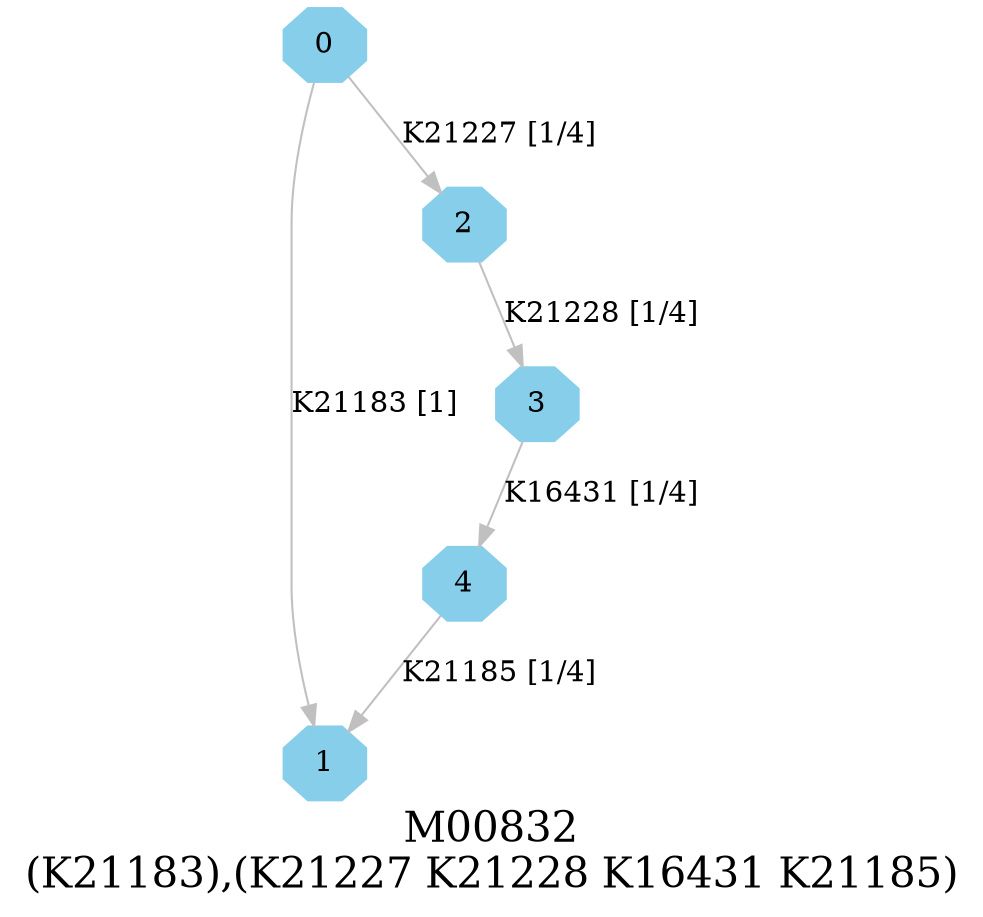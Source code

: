 digraph G {
graph [label="M00832
(K21183),(K21227 K21228 K16431 K21185)",fontsize=20];
node [shape=box,style=filled];
edge [len=3,color=grey];
{node [width=.3,height=.3,shape=octagon,style=filled,color=skyblue] 0 1 2 3 4 }
0 -> 1 [label="K21183 [1]"];
0 -> 2 [label="K21227 [1/4]"];
2 -> 3 [label="K21228 [1/4]"];
3 -> 4 [label="K16431 [1/4]"];
4 -> 1 [label="K21185 [1/4]"];
}